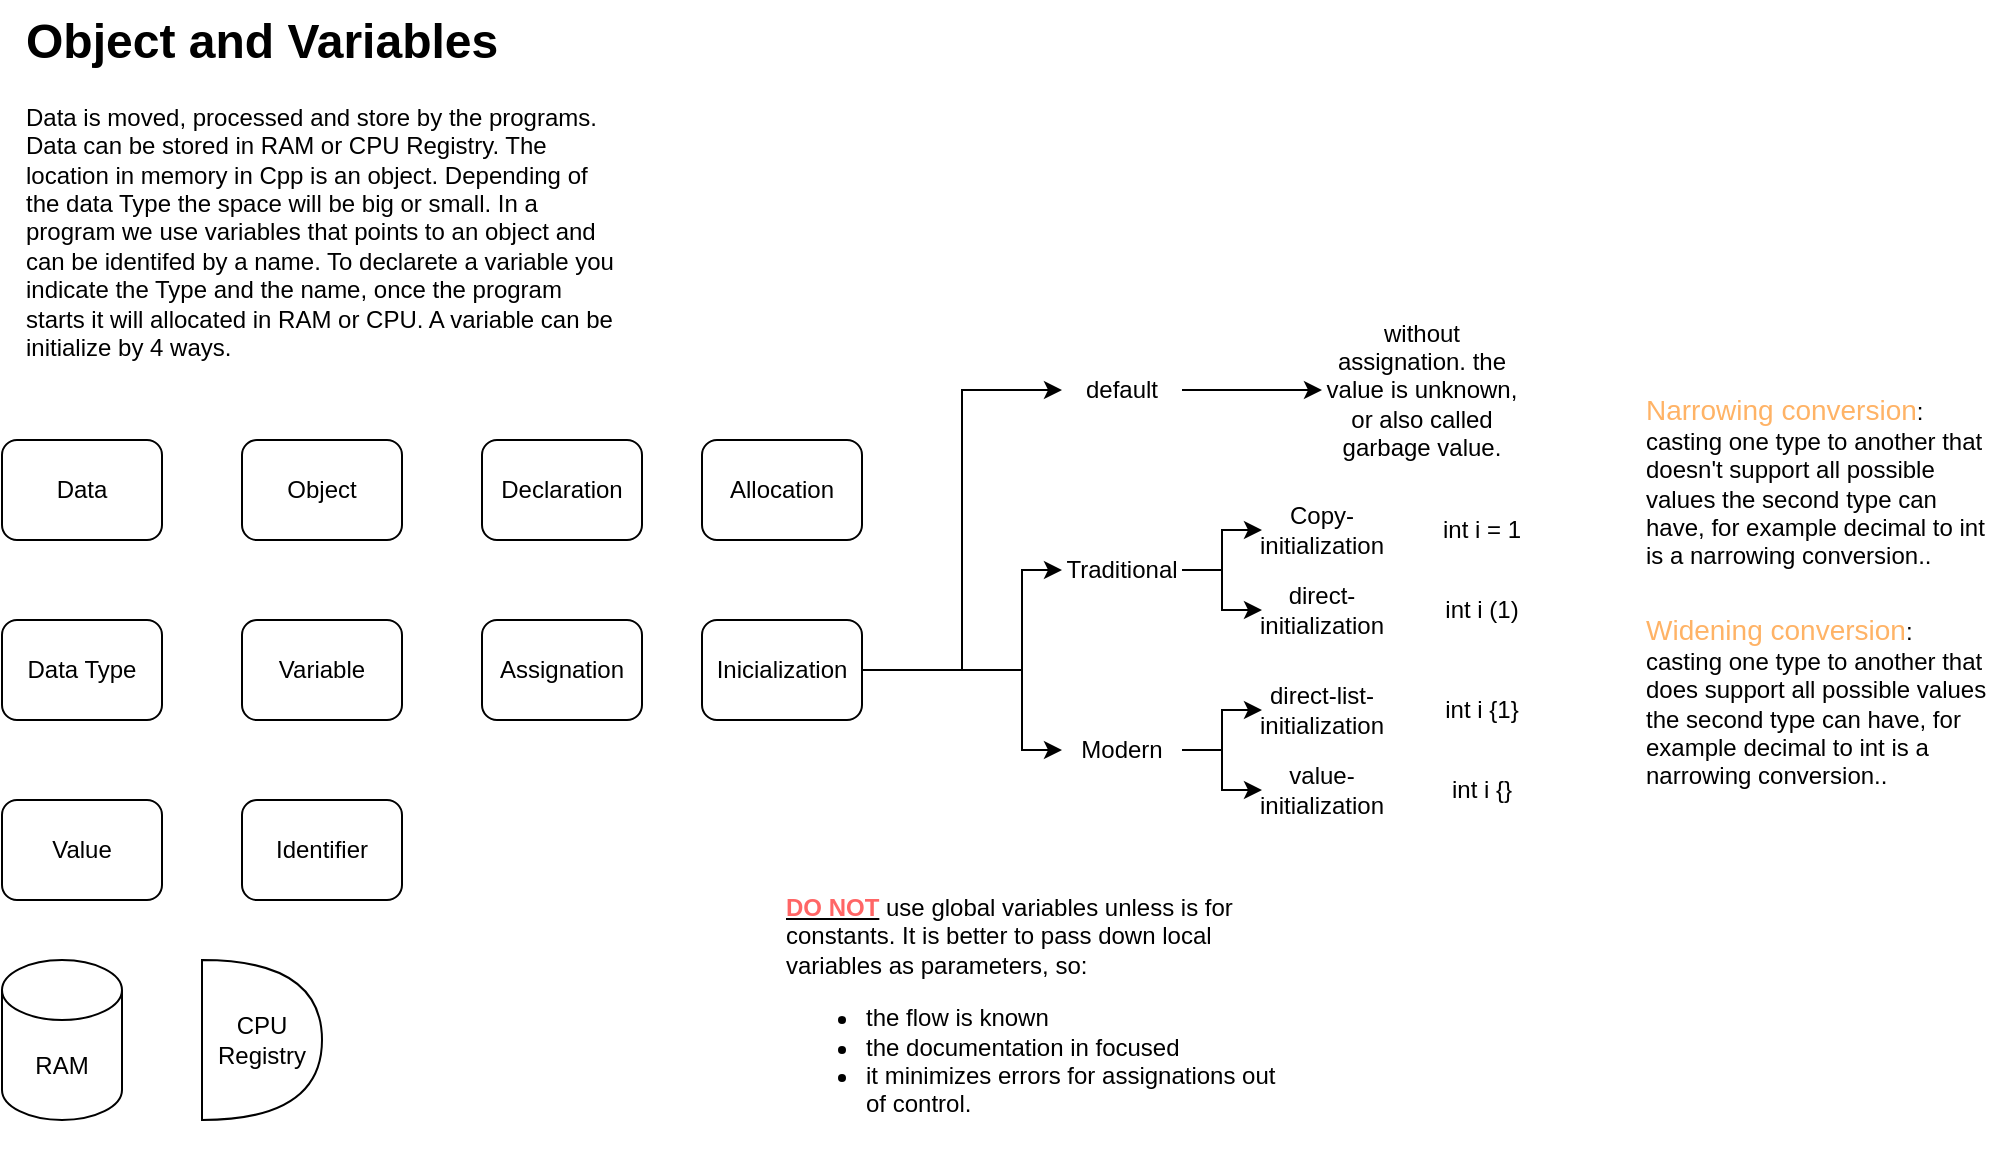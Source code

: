 <mxfile version="28.0.6">
  <diagram name="Página-1" id="f2wU5W7E1UGJNHeA32Kq">
    <mxGraphModel dx="983" dy="663" grid="1" gridSize="10" guides="1" tooltips="1" connect="1" arrows="1" fold="1" page="1" pageScale="1" pageWidth="827" pageHeight="1169" math="0" shadow="0">
      <root>
        <mxCell id="0" />
        <mxCell id="1" parent="0" />
        <mxCell id="VACb2kfsFQPtyyKpTamA-1" value="&lt;h1 style=&quot;margin-top: 0px;&quot;&gt;Object and Variables&lt;/h1&gt;&lt;p&gt;Data is moved, processed and store by the programs. Data can be stored in RAM or CPU Registry. The location in memory in Cpp is an object. Depending of the data Type the space will be big or small. In a program we use variables that points to an object and can be identifed by a name. To declarete a variable you indicate the Type and the name, once the program starts it will allocated in RAM or CPU. A variable can be initialize by 4 ways.&lt;/p&gt;" style="text;html=1;whiteSpace=wrap;overflow=hidden;rounded=0;" parent="1" vertex="1">
          <mxGeometry x="50" y="50" width="300" height="190" as="geometry" />
        </mxCell>
        <mxCell id="VACb2kfsFQPtyyKpTamA-2" value="Data" style="rounded=1;whiteSpace=wrap;html=1;" parent="1" vertex="1">
          <mxGeometry x="40" y="270" width="80" height="50" as="geometry" />
        </mxCell>
        <mxCell id="VACb2kfsFQPtyyKpTamA-3" value="Object" style="rounded=1;whiteSpace=wrap;html=1;" parent="1" vertex="1">
          <mxGeometry x="160" y="270" width="80" height="50" as="geometry" />
        </mxCell>
        <mxCell id="VACb2kfsFQPtyyKpTamA-4" value="Variable" style="rounded=1;whiteSpace=wrap;html=1;" parent="1" vertex="1">
          <mxGeometry x="160" y="360" width="80" height="50" as="geometry" />
        </mxCell>
        <mxCell id="VACb2kfsFQPtyyKpTamA-5" value="Identifier" style="rounded=1;whiteSpace=wrap;html=1;" parent="1" vertex="1">
          <mxGeometry x="160" y="450" width="80" height="50" as="geometry" />
        </mxCell>
        <mxCell id="VACb2kfsFQPtyyKpTamA-6" value="Assignation" style="rounded=1;whiteSpace=wrap;html=1;" parent="1" vertex="1">
          <mxGeometry x="280" y="360" width="80" height="50" as="geometry" />
        </mxCell>
        <mxCell id="VACb2kfsFQPtyyKpTamA-7" value="Declaration" style="rounded=1;whiteSpace=wrap;html=1;" parent="1" vertex="1">
          <mxGeometry x="280" y="270" width="80" height="50" as="geometry" />
        </mxCell>
        <mxCell id="VACb2kfsFQPtyyKpTamA-28" style="edgeStyle=orthogonalEdgeStyle;rounded=0;orthogonalLoop=1;jettySize=auto;html=1;entryX=0;entryY=0.5;entryDx=0;entryDy=0;" parent="1" source="VACb2kfsFQPtyyKpTamA-8" target="VACb2kfsFQPtyyKpTamA-14" edge="1">
          <mxGeometry relative="1" as="geometry">
            <Array as="points">
              <mxPoint x="550" y="385" />
              <mxPoint x="550" y="335" />
            </Array>
          </mxGeometry>
        </mxCell>
        <mxCell id="VACb2kfsFQPtyyKpTamA-29" style="edgeStyle=orthogonalEdgeStyle;rounded=0;orthogonalLoop=1;jettySize=auto;html=1;entryX=0;entryY=0.5;entryDx=0;entryDy=0;" parent="1" source="VACb2kfsFQPtyyKpTamA-8" target="VACb2kfsFQPtyyKpTamA-15" edge="1">
          <mxGeometry relative="1" as="geometry">
            <Array as="points">
              <mxPoint x="550" y="385" />
              <mxPoint x="550" y="425" />
            </Array>
          </mxGeometry>
        </mxCell>
        <mxCell id="Kx3pjjUZt-1SH8SQFW_k-3" style="edgeStyle=orthogonalEdgeStyle;rounded=0;orthogonalLoop=1;jettySize=auto;html=1;entryX=0;entryY=0.5;entryDx=0;entryDy=0;" edge="1" parent="1" source="VACb2kfsFQPtyyKpTamA-8" target="Kx3pjjUZt-1SH8SQFW_k-2">
          <mxGeometry relative="1" as="geometry" />
        </mxCell>
        <mxCell id="VACb2kfsFQPtyyKpTamA-8" value="Inicialization" style="rounded=1;whiteSpace=wrap;html=1;" parent="1" vertex="1">
          <mxGeometry x="390" y="360" width="80" height="50" as="geometry" />
        </mxCell>
        <mxCell id="VACb2kfsFQPtyyKpTamA-9" value="RAM" style="shape=cylinder3;whiteSpace=wrap;html=1;boundedLbl=1;backgroundOutline=1;size=15;" parent="1" vertex="1">
          <mxGeometry x="40" y="530" width="60" height="80" as="geometry" />
        </mxCell>
        <mxCell id="VACb2kfsFQPtyyKpTamA-10" value="Allocation" style="rounded=1;whiteSpace=wrap;html=1;" parent="1" vertex="1">
          <mxGeometry x="390" y="270" width="80" height="50" as="geometry" />
        </mxCell>
        <mxCell id="VACb2kfsFQPtyyKpTamA-11" value="Data Type" style="rounded=1;whiteSpace=wrap;html=1;" parent="1" vertex="1">
          <mxGeometry x="40" y="360" width="80" height="50" as="geometry" />
        </mxCell>
        <mxCell id="VACb2kfsFQPtyyKpTamA-12" value="Value" style="rounded=1;whiteSpace=wrap;html=1;" parent="1" vertex="1">
          <mxGeometry x="40" y="450" width="80" height="50" as="geometry" />
        </mxCell>
        <mxCell id="VACb2kfsFQPtyyKpTamA-13" value="CPU Registry" style="shape=or;whiteSpace=wrap;html=1;" parent="1" vertex="1">
          <mxGeometry x="140" y="530" width="60" height="80" as="geometry" />
        </mxCell>
        <mxCell id="VACb2kfsFQPtyyKpTamA-26" style="edgeStyle=orthogonalEdgeStyle;rounded=0;orthogonalLoop=1;jettySize=auto;html=1;" parent="1" source="VACb2kfsFQPtyyKpTamA-14" target="VACb2kfsFQPtyyKpTamA-16" edge="1">
          <mxGeometry relative="1" as="geometry" />
        </mxCell>
        <mxCell id="VACb2kfsFQPtyyKpTamA-27" style="edgeStyle=orthogonalEdgeStyle;rounded=0;orthogonalLoop=1;jettySize=auto;html=1;" parent="1" source="VACb2kfsFQPtyyKpTamA-14" target="VACb2kfsFQPtyyKpTamA-18" edge="1">
          <mxGeometry relative="1" as="geometry" />
        </mxCell>
        <mxCell id="VACb2kfsFQPtyyKpTamA-14" value="Traditional" style="text;html=1;align=center;verticalAlign=middle;whiteSpace=wrap;rounded=0;" parent="1" vertex="1">
          <mxGeometry x="570" y="320" width="60" height="30" as="geometry" />
        </mxCell>
        <mxCell id="VACb2kfsFQPtyyKpTamA-24" style="edgeStyle=orthogonalEdgeStyle;rounded=0;orthogonalLoop=1;jettySize=auto;html=1;" parent="1" source="VACb2kfsFQPtyyKpTamA-15" target="VACb2kfsFQPtyyKpTamA-20" edge="1">
          <mxGeometry relative="1" as="geometry" />
        </mxCell>
        <mxCell id="VACb2kfsFQPtyyKpTamA-25" style="edgeStyle=orthogonalEdgeStyle;rounded=0;orthogonalLoop=1;jettySize=auto;html=1;" parent="1" source="VACb2kfsFQPtyyKpTamA-15" target="VACb2kfsFQPtyyKpTamA-22" edge="1">
          <mxGeometry relative="1" as="geometry" />
        </mxCell>
        <mxCell id="VACb2kfsFQPtyyKpTamA-15" value="Modern" style="text;html=1;align=center;verticalAlign=middle;whiteSpace=wrap;rounded=0;" parent="1" vertex="1">
          <mxGeometry x="570" y="410" width="60" height="30" as="geometry" />
        </mxCell>
        <mxCell id="VACb2kfsFQPtyyKpTamA-16" value="Copy-initialization" style="text;html=1;align=center;verticalAlign=middle;whiteSpace=wrap;rounded=0;" parent="1" vertex="1">
          <mxGeometry x="670" y="300" width="60" height="30" as="geometry" />
        </mxCell>
        <mxCell id="VACb2kfsFQPtyyKpTamA-17" value="int i = 1" style="text;html=1;align=center;verticalAlign=middle;whiteSpace=wrap;rounded=0;" parent="1" vertex="1">
          <mxGeometry x="750" y="300" width="60" height="30" as="geometry" />
        </mxCell>
        <mxCell id="VACb2kfsFQPtyyKpTamA-18" value="direct-initialization" style="text;html=1;align=center;verticalAlign=middle;whiteSpace=wrap;rounded=0;" parent="1" vertex="1">
          <mxGeometry x="670" y="340" width="60" height="30" as="geometry" />
        </mxCell>
        <mxCell id="VACb2kfsFQPtyyKpTamA-19" value="int i (1)" style="text;html=1;align=center;verticalAlign=middle;whiteSpace=wrap;rounded=0;" parent="1" vertex="1">
          <mxGeometry x="750" y="340" width="60" height="30" as="geometry" />
        </mxCell>
        <mxCell id="VACb2kfsFQPtyyKpTamA-20" value="direct-list-initialization" style="text;html=1;align=center;verticalAlign=middle;whiteSpace=wrap;rounded=0;" parent="1" vertex="1">
          <mxGeometry x="670" y="390" width="60" height="30" as="geometry" />
        </mxCell>
        <mxCell id="VACb2kfsFQPtyyKpTamA-21" value="int i {1}" style="text;html=1;align=center;verticalAlign=middle;whiteSpace=wrap;rounded=0;" parent="1" vertex="1">
          <mxGeometry x="750" y="390" width="60" height="30" as="geometry" />
        </mxCell>
        <mxCell id="VACb2kfsFQPtyyKpTamA-22" value="value-initialization" style="text;html=1;align=center;verticalAlign=middle;whiteSpace=wrap;rounded=0;" parent="1" vertex="1">
          <mxGeometry x="670" y="430" width="60" height="30" as="geometry" />
        </mxCell>
        <mxCell id="VACb2kfsFQPtyyKpTamA-23" value="int i {}" style="text;html=1;align=center;verticalAlign=middle;whiteSpace=wrap;rounded=0;" parent="1" vertex="1">
          <mxGeometry x="750" y="430" width="60" height="30" as="geometry" />
        </mxCell>
        <mxCell id="Kx3pjjUZt-1SH8SQFW_k-1" value="&lt;b&gt;&lt;u&gt;&lt;font style=&quot;color: rgb(255, 102, 102);&quot;&gt;DO NOT&lt;/font&gt;&lt;/u&gt;&lt;/b&gt; use global variables unless is for constants. It is better to pass down local variables as parameters, so:&lt;div&gt;&lt;ul&gt;&lt;li&gt;the flow is known&lt;/li&gt;&lt;li&gt;the documentation in focused&amp;nbsp;&lt;/li&gt;&lt;li style=&quot;&quot;&gt;it minimizes errors for assignations out of control.&lt;/li&gt;&lt;/ul&gt;&lt;/div&gt;" style="text;html=1;align=left;verticalAlign=top;whiteSpace=wrap;rounded=0;" vertex="1" parent="1">
          <mxGeometry x="430" y="490" width="260" height="140" as="geometry" />
        </mxCell>
        <mxCell id="Kx3pjjUZt-1SH8SQFW_k-5" value="" style="edgeStyle=orthogonalEdgeStyle;rounded=0;orthogonalLoop=1;jettySize=auto;html=1;" edge="1" parent="1" source="Kx3pjjUZt-1SH8SQFW_k-2" target="Kx3pjjUZt-1SH8SQFW_k-4">
          <mxGeometry relative="1" as="geometry" />
        </mxCell>
        <mxCell id="Kx3pjjUZt-1SH8SQFW_k-2" value="default" style="text;html=1;align=center;verticalAlign=middle;whiteSpace=wrap;rounded=0;" vertex="1" parent="1">
          <mxGeometry x="570" y="230" width="60" height="30" as="geometry" />
        </mxCell>
        <mxCell id="Kx3pjjUZt-1SH8SQFW_k-4" value="without assignation. the value is unknown, or also called garbage value." style="text;html=1;align=center;verticalAlign=middle;whiteSpace=wrap;rounded=0;" vertex="1" parent="1">
          <mxGeometry x="700" y="205" width="100" height="80" as="geometry" />
        </mxCell>
        <mxCell id="Kx3pjjUZt-1SH8SQFW_k-6" value="&lt;font style=&quot;font-size: 14px; color: rgb(255, 179, 102);&quot;&gt;Narrowing conversion&lt;/font&gt;:&amp;nbsp;&lt;div&gt;casting one type to another that doesn&#39;t support all possible values the second type can have, for example decimal to int is a narrowing conversion..&lt;/div&gt;" style="text;html=1;align=left;verticalAlign=top;whiteSpace=wrap;rounded=0;" vertex="1" parent="1">
          <mxGeometry x="860" y="240" width="180" height="100" as="geometry" />
        </mxCell>
        <mxCell id="Kx3pjjUZt-1SH8SQFW_k-7" value="&lt;font style=&quot;font-size: 14px; color: rgb(255, 179, 102);&quot;&gt;Widening conversion&lt;/font&gt;:&amp;nbsp;&lt;div&gt;casting one type to another that does support all possible values the second type can have, for example decimal to int is a narrowing conversion..&lt;/div&gt;" style="text;html=1;align=left;verticalAlign=top;whiteSpace=wrap;rounded=0;" vertex="1" parent="1">
          <mxGeometry x="860" y="350" width="180" height="100" as="geometry" />
        </mxCell>
      </root>
    </mxGraphModel>
  </diagram>
</mxfile>
